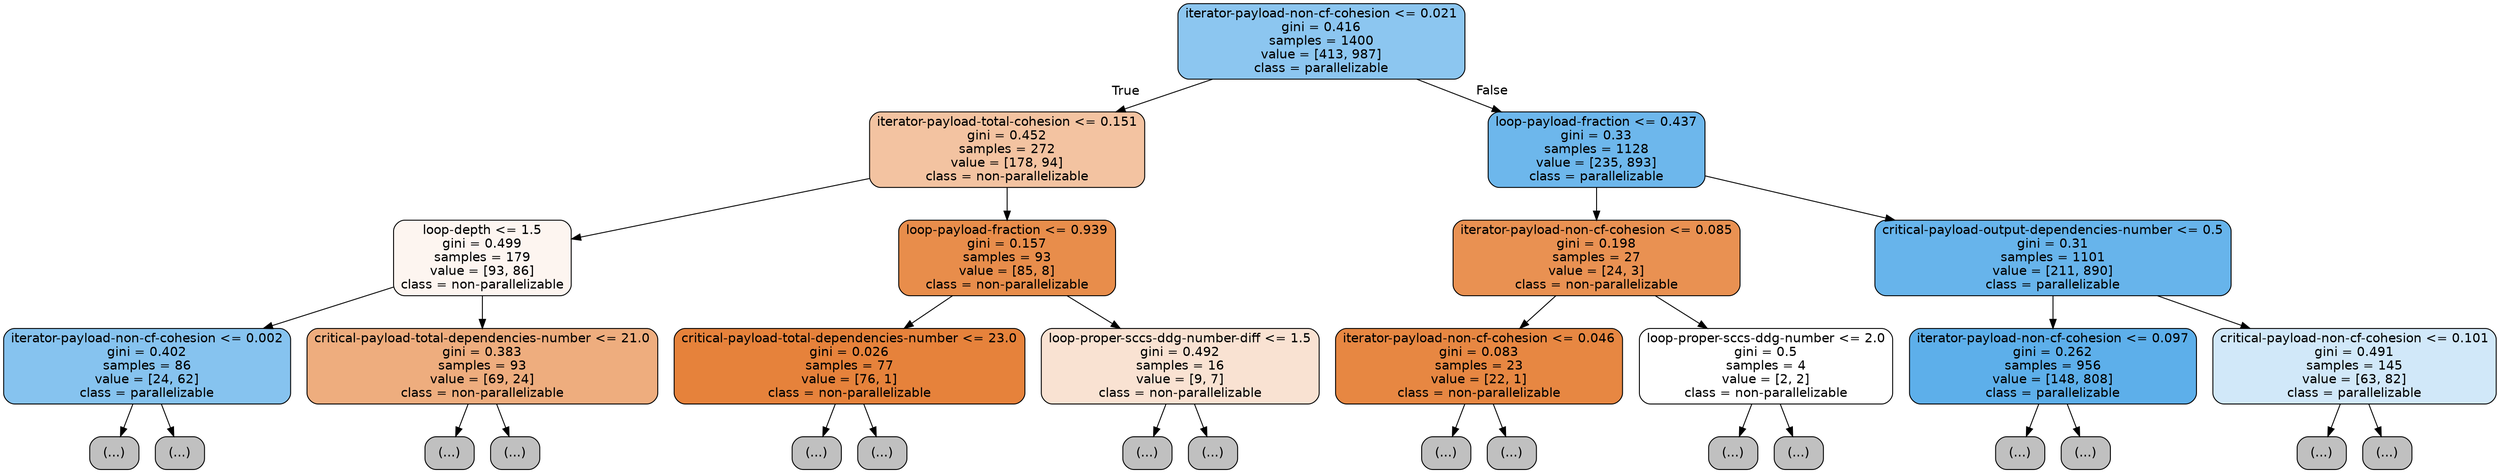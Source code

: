 digraph Tree {
node [shape=box, style="filled, rounded", color="black", fontname=helvetica] ;
edge [fontname=helvetica] ;
0 [label="iterator-payload-non-cf-cohesion <= 0.021\ngini = 0.416\nsamples = 1400\nvalue = [413, 987]\nclass = parallelizable", fillcolor="#399de594"] ;
1 [label="iterator-payload-total-cohesion <= 0.151\ngini = 0.452\nsamples = 272\nvalue = [178, 94]\nclass = non-parallelizable", fillcolor="#e5813978"] ;
0 -> 1 [labeldistance=2.5, labelangle=45, headlabel="True"] ;
2 [label="loop-depth <= 1.5\ngini = 0.499\nsamples = 179\nvalue = [93, 86]\nclass = non-parallelizable", fillcolor="#e5813913"] ;
1 -> 2 ;
3 [label="iterator-payload-non-cf-cohesion <= 0.002\ngini = 0.402\nsamples = 86\nvalue = [24, 62]\nclass = parallelizable", fillcolor="#399de59c"] ;
2 -> 3 ;
4 [label="(...)", fillcolor="#C0C0C0"] ;
3 -> 4 ;
17 [label="(...)", fillcolor="#C0C0C0"] ;
3 -> 17 ;
32 [label="critical-payload-total-dependencies-number <= 21.0\ngini = 0.383\nsamples = 93\nvalue = [69, 24]\nclass = non-parallelizable", fillcolor="#e58139a6"] ;
2 -> 32 ;
33 [label="(...)", fillcolor="#C0C0C0"] ;
32 -> 33 ;
52 [label="(...)", fillcolor="#C0C0C0"] ;
32 -> 52 ;
61 [label="loop-payload-fraction <= 0.939\ngini = 0.157\nsamples = 93\nvalue = [85, 8]\nclass = non-parallelizable", fillcolor="#e58139e7"] ;
1 -> 61 ;
62 [label="critical-payload-total-dependencies-number <= 23.0\ngini = 0.026\nsamples = 77\nvalue = [76, 1]\nclass = non-parallelizable", fillcolor="#e58139fc"] ;
61 -> 62 ;
63 [label="(...)", fillcolor="#C0C0C0"] ;
62 -> 63 ;
64 [label="(...)", fillcolor="#C0C0C0"] ;
62 -> 64 ;
67 [label="loop-proper-sccs-ddg-number-diff <= 1.5\ngini = 0.492\nsamples = 16\nvalue = [9, 7]\nclass = non-parallelizable", fillcolor="#e5813939"] ;
61 -> 67 ;
68 [label="(...)", fillcolor="#C0C0C0"] ;
67 -> 68 ;
73 [label="(...)", fillcolor="#C0C0C0"] ;
67 -> 73 ;
74 [label="loop-payload-fraction <= 0.437\ngini = 0.33\nsamples = 1128\nvalue = [235, 893]\nclass = parallelizable", fillcolor="#399de5bc"] ;
0 -> 74 [labeldistance=2.5, labelangle=-45, headlabel="False"] ;
75 [label="iterator-payload-non-cf-cohesion <= 0.085\ngini = 0.198\nsamples = 27\nvalue = [24, 3]\nclass = non-parallelizable", fillcolor="#e58139df"] ;
74 -> 75 ;
76 [label="iterator-payload-non-cf-cohesion <= 0.046\ngini = 0.083\nsamples = 23\nvalue = [22, 1]\nclass = non-parallelizable", fillcolor="#e58139f3"] ;
75 -> 76 ;
77 [label="(...)", fillcolor="#C0C0C0"] ;
76 -> 77 ;
80 [label="(...)", fillcolor="#C0C0C0"] ;
76 -> 80 ;
81 [label="loop-proper-sccs-ddg-number <= 2.0\ngini = 0.5\nsamples = 4\nvalue = [2, 2]\nclass = non-parallelizable", fillcolor="#e5813900"] ;
75 -> 81 ;
82 [label="(...)", fillcolor="#C0C0C0"] ;
81 -> 82 ;
83 [label="(...)", fillcolor="#C0C0C0"] ;
81 -> 83 ;
84 [label="critical-payload-output-dependencies-number <= 0.5\ngini = 0.31\nsamples = 1101\nvalue = [211, 890]\nclass = parallelizable", fillcolor="#399de5c3"] ;
74 -> 84 ;
85 [label="iterator-payload-non-cf-cohesion <= 0.097\ngini = 0.262\nsamples = 956\nvalue = [148, 808]\nclass = parallelizable", fillcolor="#399de5d0"] ;
84 -> 85 ;
86 [label="(...)", fillcolor="#C0C0C0"] ;
85 -> 86 ;
255 [label="(...)", fillcolor="#C0C0C0"] ;
85 -> 255 ;
264 [label="critical-payload-non-cf-cohesion <= 0.101\ngini = 0.491\nsamples = 145\nvalue = [63, 82]\nclass = parallelizable", fillcolor="#399de53b"] ;
84 -> 264 ;
265 [label="(...)", fillcolor="#C0C0C0"] ;
264 -> 265 ;
282 [label="(...)", fillcolor="#C0C0C0"] ;
264 -> 282 ;
}